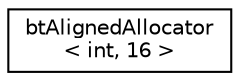 digraph "Graphical Class Hierarchy"
{
  edge [fontname="Helvetica",fontsize="10",labelfontname="Helvetica",labelfontsize="10"];
  node [fontname="Helvetica",fontsize="10",shape=record];
  rankdir="LR";
  Node1 [label="btAlignedAllocator\l\< int, 16 \>",height=0.2,width=0.4,color="black", fillcolor="white", style="filled",URL="$classbt_aligned_allocator.html"];
}
